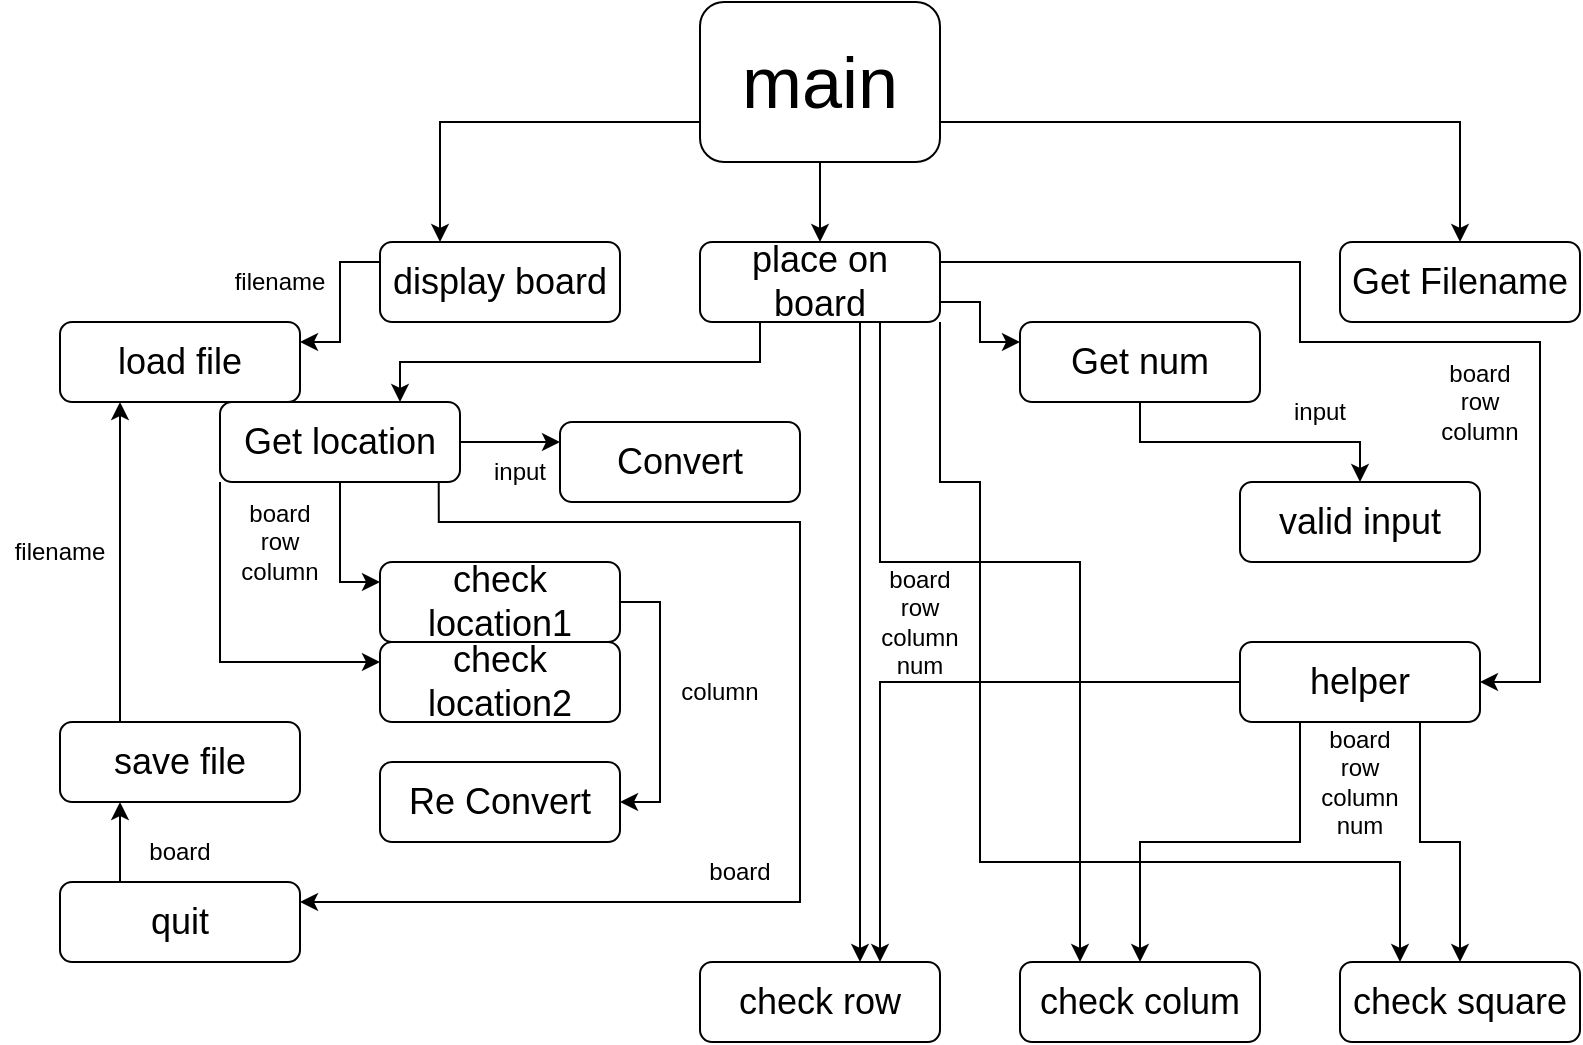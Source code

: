 <mxfile version="22.0.2" type="device">
  <diagram name="Page-1" id="6NoOTgb-nOomTwfGk-uk">
    <mxGraphModel dx="1729" dy="778" grid="1" gridSize="10" guides="1" tooltips="1" connect="1" arrows="1" fold="1" page="1" pageScale="1" pageWidth="850" pageHeight="1100" math="0" shadow="0">
      <root>
        <mxCell id="0" />
        <mxCell id="1" parent="0" />
        <mxCell id="q37kI8BuK2R7TSmr0mxg-19" style="edgeStyle=orthogonalEdgeStyle;rounded=0;orthogonalLoop=1;jettySize=auto;html=1;exitX=0;exitY=0.75;exitDx=0;exitDy=0;entryX=0.25;entryY=0;entryDx=0;entryDy=0;" parent="1" source="q37kI8BuK2R7TSmr0mxg-1" target="q37kI8BuK2R7TSmr0mxg-8" edge="1">
          <mxGeometry relative="1" as="geometry" />
        </mxCell>
        <mxCell id="q37kI8BuK2R7TSmr0mxg-38" style="edgeStyle=orthogonalEdgeStyle;rounded=0;orthogonalLoop=1;jettySize=auto;html=1;exitX=0.5;exitY=1;exitDx=0;exitDy=0;entryX=0.5;entryY=0;entryDx=0;entryDy=0;" parent="1" source="q37kI8BuK2R7TSmr0mxg-1" target="q37kI8BuK2R7TSmr0mxg-9" edge="1">
          <mxGeometry relative="1" as="geometry" />
        </mxCell>
        <mxCell id="q37kI8BuK2R7TSmr0mxg-69" style="edgeStyle=orthogonalEdgeStyle;rounded=0;orthogonalLoop=1;jettySize=auto;html=1;exitX=1;exitY=0.75;exitDx=0;exitDy=0;entryX=0.5;entryY=0;entryDx=0;entryDy=0;" parent="1" source="q37kI8BuK2R7TSmr0mxg-1" target="q37kI8BuK2R7TSmr0mxg-2" edge="1">
          <mxGeometry relative="1" as="geometry" />
        </mxCell>
        <mxCell id="q37kI8BuK2R7TSmr0mxg-1" value="&lt;font style=&quot;font-size: 36px;&quot;&gt;main&lt;/font&gt;" style="rounded=1;whiteSpace=wrap;html=1;" parent="1" vertex="1">
          <mxGeometry x="360" width="120" height="80" as="geometry" />
        </mxCell>
        <mxCell id="q37kI8BuK2R7TSmr0mxg-2" value="&lt;font style=&quot;font-size: 18px;&quot;&gt;Get Filename&lt;/font&gt;" style="rounded=1;whiteSpace=wrap;html=1;" parent="1" vertex="1">
          <mxGeometry x="680" y="120" width="120" height="40" as="geometry" />
        </mxCell>
        <mxCell id="q37kI8BuK2R7TSmr0mxg-21" style="edgeStyle=orthogonalEdgeStyle;rounded=0;orthogonalLoop=1;jettySize=auto;html=1;exitX=0.5;exitY=1;exitDx=0;exitDy=0;entryX=0;entryY=0.25;entryDx=0;entryDy=0;" parent="1" source="q37kI8BuK2R7TSmr0mxg-3" target="q37kI8BuK2R7TSmr0mxg-13" edge="1">
          <mxGeometry relative="1" as="geometry" />
        </mxCell>
        <mxCell id="q37kI8BuK2R7TSmr0mxg-22" style="edgeStyle=orthogonalEdgeStyle;rounded=0;orthogonalLoop=1;jettySize=auto;html=1;exitX=0;exitY=1;exitDx=0;exitDy=0;entryX=0;entryY=0.25;entryDx=0;entryDy=0;" parent="1" source="q37kI8BuK2R7TSmr0mxg-3" target="q37kI8BuK2R7TSmr0mxg-14" edge="1">
          <mxGeometry relative="1" as="geometry" />
        </mxCell>
        <mxCell id="AIQEEASey8o-muqXDeDI-2" style="edgeStyle=orthogonalEdgeStyle;rounded=0;orthogonalLoop=1;jettySize=auto;html=1;exitX=1;exitY=0.5;exitDx=0;exitDy=0;entryX=0;entryY=0.25;entryDx=0;entryDy=0;" edge="1" parent="1" source="q37kI8BuK2R7TSmr0mxg-3" target="AIQEEASey8o-muqXDeDI-1">
          <mxGeometry relative="1" as="geometry" />
        </mxCell>
        <mxCell id="q37kI8BuK2R7TSmr0mxg-3" value="&lt;font style=&quot;font-size: 18px;&quot;&gt;Get location&lt;/font&gt;" style="rounded=1;whiteSpace=wrap;html=1;" parent="1" vertex="1">
          <mxGeometry x="120" y="200" width="120" height="40" as="geometry" />
        </mxCell>
        <mxCell id="q37kI8BuK2R7TSmr0mxg-24" style="edgeStyle=orthogonalEdgeStyle;rounded=0;orthogonalLoop=1;jettySize=auto;html=1;exitX=0.5;exitY=1;exitDx=0;exitDy=0;entryX=0.5;entryY=0;entryDx=0;entryDy=0;" parent="1" source="q37kI8BuK2R7TSmr0mxg-4" target="q37kI8BuK2R7TSmr0mxg-15" edge="1">
          <mxGeometry relative="1" as="geometry" />
        </mxCell>
        <mxCell id="q37kI8BuK2R7TSmr0mxg-4" value="&lt;font style=&quot;font-size: 18px;&quot;&gt;Get num&lt;/font&gt;" style="rounded=1;whiteSpace=wrap;html=1;" parent="1" vertex="1">
          <mxGeometry x="520" y="160" width="120" height="40" as="geometry" />
        </mxCell>
        <mxCell id="q37kI8BuK2R7TSmr0mxg-5" value="&lt;font style=&quot;font-size: 18px;&quot;&gt;load file&lt;/font&gt;" style="rounded=1;whiteSpace=wrap;html=1;" parent="1" vertex="1">
          <mxGeometry x="40" y="160" width="120" height="40" as="geometry" />
        </mxCell>
        <mxCell id="q37kI8BuK2R7TSmr0mxg-37" style="edgeStyle=orthogonalEdgeStyle;rounded=0;orthogonalLoop=1;jettySize=auto;html=1;exitX=0.25;exitY=0;exitDx=0;exitDy=0;entryX=0.25;entryY=1;entryDx=0;entryDy=0;" parent="1" source="q37kI8BuK2R7TSmr0mxg-6" target="q37kI8BuK2R7TSmr0mxg-5" edge="1">
          <mxGeometry relative="1" as="geometry" />
        </mxCell>
        <mxCell id="q37kI8BuK2R7TSmr0mxg-6" value="&lt;span style=&quot;font-size: 18px;&quot;&gt;save file&lt;/span&gt;" style="rounded=1;whiteSpace=wrap;html=1;" parent="1" vertex="1">
          <mxGeometry x="40" y="360" width="120" height="40" as="geometry" />
        </mxCell>
        <mxCell id="q37kI8BuK2R7TSmr0mxg-36" style="edgeStyle=orthogonalEdgeStyle;rounded=0;orthogonalLoop=1;jettySize=auto;html=1;exitX=0.25;exitY=0;exitDx=0;exitDy=0;entryX=0.25;entryY=1;entryDx=0;entryDy=0;" parent="1" source="q37kI8BuK2R7TSmr0mxg-7" target="q37kI8BuK2R7TSmr0mxg-6" edge="1">
          <mxGeometry relative="1" as="geometry" />
        </mxCell>
        <mxCell id="q37kI8BuK2R7TSmr0mxg-7" value="&lt;font style=&quot;font-size: 18px;&quot;&gt;quit&lt;/font&gt;" style="rounded=1;whiteSpace=wrap;html=1;" parent="1" vertex="1">
          <mxGeometry x="40" y="440" width="120" height="40" as="geometry" />
        </mxCell>
        <mxCell id="q37kI8BuK2R7TSmr0mxg-18" style="edgeStyle=orthogonalEdgeStyle;rounded=0;orthogonalLoop=1;jettySize=auto;html=1;exitX=0;exitY=0.25;exitDx=0;exitDy=0;entryX=1;entryY=0.25;entryDx=0;entryDy=0;" parent="1" source="q37kI8BuK2R7TSmr0mxg-8" target="q37kI8BuK2R7TSmr0mxg-5" edge="1">
          <mxGeometry relative="1" as="geometry" />
        </mxCell>
        <mxCell id="q37kI8BuK2R7TSmr0mxg-8" value="&lt;span style=&quot;font-size: 18px;&quot;&gt;display board&lt;/span&gt;" style="rounded=1;whiteSpace=wrap;html=1;" parent="1" vertex="1">
          <mxGeometry x="200" y="120" width="120" height="40" as="geometry" />
        </mxCell>
        <mxCell id="q37kI8BuK2R7TSmr0mxg-26" style="edgeStyle=orthogonalEdgeStyle;rounded=0;orthogonalLoop=1;jettySize=auto;html=1;exitX=0.25;exitY=1;exitDx=0;exitDy=0;entryX=0.75;entryY=0;entryDx=0;entryDy=0;" parent="1" source="q37kI8BuK2R7TSmr0mxg-9" target="q37kI8BuK2R7TSmr0mxg-3" edge="1">
          <mxGeometry relative="1" as="geometry" />
        </mxCell>
        <mxCell id="q37kI8BuK2R7TSmr0mxg-27" style="edgeStyle=orthogonalEdgeStyle;rounded=0;orthogonalLoop=1;jettySize=auto;html=1;exitX=1;exitY=0.75;exitDx=0;exitDy=0;entryX=0;entryY=0.25;entryDx=0;entryDy=0;" parent="1" source="q37kI8BuK2R7TSmr0mxg-9" target="q37kI8BuK2R7TSmr0mxg-4" edge="1">
          <mxGeometry relative="1" as="geometry" />
        </mxCell>
        <mxCell id="AIQEEASey8o-muqXDeDI-9" style="edgeStyle=orthogonalEdgeStyle;rounded=0;orthogonalLoop=1;jettySize=auto;html=1;exitX=0.5;exitY=1;exitDx=0;exitDy=0;" edge="1" parent="1" source="q37kI8BuK2R7TSmr0mxg-9" target="q37kI8BuK2R7TSmr0mxg-10">
          <mxGeometry relative="1" as="geometry">
            <Array as="points">
              <mxPoint x="440" y="160" />
            </Array>
          </mxGeometry>
        </mxCell>
        <mxCell id="AIQEEASey8o-muqXDeDI-10" style="edgeStyle=orthogonalEdgeStyle;rounded=0;orthogonalLoop=1;jettySize=auto;html=1;exitX=0.75;exitY=1;exitDx=0;exitDy=0;entryX=0.25;entryY=0;entryDx=0;entryDy=0;" edge="1" parent="1" source="q37kI8BuK2R7TSmr0mxg-9" target="q37kI8BuK2R7TSmr0mxg-11">
          <mxGeometry relative="1" as="geometry">
            <Array as="points">
              <mxPoint x="450" y="280" />
              <mxPoint x="550" y="280" />
            </Array>
          </mxGeometry>
        </mxCell>
        <mxCell id="AIQEEASey8o-muqXDeDI-11" style="edgeStyle=orthogonalEdgeStyle;rounded=0;orthogonalLoop=1;jettySize=auto;html=1;exitX=1;exitY=1;exitDx=0;exitDy=0;entryX=0.25;entryY=0;entryDx=0;entryDy=0;movable=1;resizable=1;rotatable=1;deletable=1;editable=1;locked=0;connectable=1;" edge="1" parent="1" source="q37kI8BuK2R7TSmr0mxg-9" target="q37kI8BuK2R7TSmr0mxg-12">
          <mxGeometry relative="1" as="geometry">
            <Array as="points">
              <mxPoint x="480" y="240" />
              <mxPoint x="500" y="240" />
              <mxPoint x="500" y="430" />
              <mxPoint x="710" y="430" />
            </Array>
          </mxGeometry>
        </mxCell>
        <mxCell id="q37kI8BuK2R7TSmr0mxg-9" value="&lt;span style=&quot;font-size: 18px;&quot;&gt;place on board&lt;/span&gt;" style="rounded=1;whiteSpace=wrap;html=1;" parent="1" vertex="1">
          <mxGeometry x="360" y="120" width="120" height="40" as="geometry" />
        </mxCell>
        <mxCell id="q37kI8BuK2R7TSmr0mxg-10" value="&lt;span style=&quot;font-size: 18px;&quot;&gt;check row&lt;/span&gt;" style="rounded=1;whiteSpace=wrap;html=1;" parent="1" vertex="1">
          <mxGeometry x="360" y="480" width="120" height="40" as="geometry" />
        </mxCell>
        <mxCell id="q37kI8BuK2R7TSmr0mxg-11" value="&lt;span style=&quot;font-size: 18px;&quot;&gt;check colum&lt;/span&gt;" style="rounded=1;whiteSpace=wrap;html=1;" parent="1" vertex="1">
          <mxGeometry x="520" y="480" width="120" height="40" as="geometry" />
        </mxCell>
        <mxCell id="q37kI8BuK2R7TSmr0mxg-12" value="&lt;span style=&quot;font-size: 18px;&quot;&gt;check square&lt;/span&gt;" style="rounded=1;whiteSpace=wrap;html=1;" parent="1" vertex="1">
          <mxGeometry x="680" y="480" width="120" height="40" as="geometry" />
        </mxCell>
        <mxCell id="q37kI8BuK2R7TSmr0mxg-35" style="edgeStyle=orthogonalEdgeStyle;rounded=0;orthogonalLoop=1;jettySize=auto;html=1;exitX=0.828;exitY=1.008;exitDx=0;exitDy=0;entryX=1;entryY=0.25;entryDx=0;entryDy=0;exitPerimeter=0;" parent="1" target="q37kI8BuK2R7TSmr0mxg-7" edge="1">
          <mxGeometry relative="1" as="geometry">
            <mxPoint x="229.36" y="240.32" as="sourcePoint" />
            <mxPoint x="110" y="480" as="targetPoint" />
            <Array as="points">
              <mxPoint x="229" y="260" />
              <mxPoint x="410" y="260" />
              <mxPoint x="410" y="450" />
            </Array>
          </mxGeometry>
        </mxCell>
        <mxCell id="AIQEEASey8o-muqXDeDI-15" style="edgeStyle=orthogonalEdgeStyle;rounded=0;orthogonalLoop=1;jettySize=auto;html=1;exitX=1;exitY=0.5;exitDx=0;exitDy=0;entryX=1;entryY=0.5;entryDx=0;entryDy=0;" edge="1" parent="1" source="q37kI8BuK2R7TSmr0mxg-13" target="AIQEEASey8o-muqXDeDI-14">
          <mxGeometry relative="1" as="geometry" />
        </mxCell>
        <mxCell id="q37kI8BuK2R7TSmr0mxg-13" value="&lt;span style=&quot;font-size: 18px;&quot;&gt;check location1&lt;/span&gt;" style="rounded=1;whiteSpace=wrap;html=1;" parent="1" vertex="1">
          <mxGeometry x="200" y="280" width="120" height="40" as="geometry" />
        </mxCell>
        <mxCell id="q37kI8BuK2R7TSmr0mxg-14" value="&lt;span style=&quot;font-size: 18px;&quot;&gt;check location2&lt;/span&gt;" style="rounded=1;whiteSpace=wrap;html=1;" parent="1" vertex="1">
          <mxGeometry x="200" y="320" width="120" height="40" as="geometry" />
        </mxCell>
        <mxCell id="AIQEEASey8o-muqXDeDI-4" style="edgeStyle=orthogonalEdgeStyle;rounded=0;orthogonalLoop=1;jettySize=auto;html=1;entryX=1;entryY=0.5;entryDx=0;entryDy=0;exitX=1;exitY=0.25;exitDx=0;exitDy=0;" edge="1" parent="1" source="q37kI8BuK2R7TSmr0mxg-9" target="q37kI8BuK2R7TSmr0mxg-16">
          <mxGeometry relative="1" as="geometry">
            <mxPoint x="510" y="110" as="sourcePoint" />
            <Array as="points">
              <mxPoint x="660" y="130" />
              <mxPoint x="660" y="170" />
              <mxPoint x="780" y="170" />
              <mxPoint x="780" y="340" />
            </Array>
          </mxGeometry>
        </mxCell>
        <mxCell id="q37kI8BuK2R7TSmr0mxg-15" value="&lt;span style=&quot;font-size: 18px;&quot;&gt;valid input&lt;/span&gt;" style="rounded=1;whiteSpace=wrap;html=1;" parent="1" vertex="1">
          <mxGeometry x="630" y="240" width="120" height="40" as="geometry" />
        </mxCell>
        <mxCell id="q37kI8BuK2R7TSmr0mxg-63" style="edgeStyle=orthogonalEdgeStyle;rounded=0;orthogonalLoop=1;jettySize=auto;html=1;exitX=0;exitY=0.5;exitDx=0;exitDy=0;entryX=0.75;entryY=0;entryDx=0;entryDy=0;" parent="1" source="q37kI8BuK2R7TSmr0mxg-16" target="q37kI8BuK2R7TSmr0mxg-10" edge="1">
          <mxGeometry relative="1" as="geometry" />
        </mxCell>
        <mxCell id="q37kI8BuK2R7TSmr0mxg-65" style="edgeStyle=orthogonalEdgeStyle;rounded=0;orthogonalLoop=1;jettySize=auto;html=1;exitX=0.25;exitY=1;exitDx=0;exitDy=0;entryX=0.5;entryY=0;entryDx=0;entryDy=0;" parent="1" source="q37kI8BuK2R7TSmr0mxg-16" target="q37kI8BuK2R7TSmr0mxg-11" edge="1">
          <mxGeometry relative="1" as="geometry">
            <mxPoint x="550" y="480" as="targetPoint" />
          </mxGeometry>
        </mxCell>
        <mxCell id="AIQEEASey8o-muqXDeDI-7" style="edgeStyle=orthogonalEdgeStyle;rounded=0;orthogonalLoop=1;jettySize=auto;html=1;exitX=0.75;exitY=1;exitDx=0;exitDy=0;entryX=0.5;entryY=0;entryDx=0;entryDy=0;" edge="1" parent="1" source="q37kI8BuK2R7TSmr0mxg-16" target="q37kI8BuK2R7TSmr0mxg-12">
          <mxGeometry relative="1" as="geometry" />
        </mxCell>
        <mxCell id="q37kI8BuK2R7TSmr0mxg-16" value="&lt;span style=&quot;font-size: 18px;&quot;&gt;helper&lt;/span&gt;" style="rounded=1;whiteSpace=wrap;html=1;" parent="1" vertex="1">
          <mxGeometry x="630" y="320" width="120" height="40" as="geometry" />
        </mxCell>
        <mxCell id="q37kI8BuK2R7TSmr0mxg-50" value="filename" style="text;html=1;strokeColor=none;fillColor=none;align=center;verticalAlign=middle;whiteSpace=wrap;rounded=0;" parent="1" vertex="1">
          <mxGeometry x="120" y="125" width="60" height="30" as="geometry" />
        </mxCell>
        <mxCell id="q37kI8BuK2R7TSmr0mxg-51" value="filename" style="text;html=1;strokeColor=none;fillColor=none;align=center;verticalAlign=middle;whiteSpace=wrap;rounded=0;" parent="1" vertex="1">
          <mxGeometry x="10" y="260" width="60" height="30" as="geometry" />
        </mxCell>
        <mxCell id="q37kI8BuK2R7TSmr0mxg-58" value="input" style="text;html=1;strokeColor=none;fillColor=none;align=center;verticalAlign=middle;whiteSpace=wrap;rounded=0;rotation=0;" parent="1" vertex="1">
          <mxGeometry x="640" y="190" width="60" height="30" as="geometry" />
        </mxCell>
        <mxCell id="q37kI8BuK2R7TSmr0mxg-61" value="board" style="text;html=1;strokeColor=none;fillColor=none;align=center;verticalAlign=middle;whiteSpace=wrap;rounded=0;rotation=0;" parent="1" vertex="1">
          <mxGeometry x="70" y="410" width="60" height="30" as="geometry" />
        </mxCell>
        <mxCell id="AIQEEASey8o-muqXDeDI-1" value="&lt;font style=&quot;font-size: 18px;&quot;&gt;Convert&lt;br&gt;&lt;/font&gt;" style="rounded=1;whiteSpace=wrap;html=1;" vertex="1" parent="1">
          <mxGeometry x="290" y="210" width="120" height="40" as="geometry" />
        </mxCell>
        <mxCell id="AIQEEASey8o-muqXDeDI-3" value="input" style="text;html=1;strokeColor=none;fillColor=none;align=center;verticalAlign=middle;whiteSpace=wrap;rounded=0;rotation=0;" vertex="1" parent="1">
          <mxGeometry x="240" y="220" width="60" height="30" as="geometry" />
        </mxCell>
        <mxCell id="AIQEEASey8o-muqXDeDI-5" value="board&lt;br&gt;row&lt;br&gt;column" style="text;html=1;strokeColor=none;fillColor=none;align=center;verticalAlign=middle;whiteSpace=wrap;rounded=0;rotation=0;" vertex="1" parent="1">
          <mxGeometry x="120" y="240" width="60" height="60" as="geometry" />
        </mxCell>
        <mxCell id="AIQEEASey8o-muqXDeDI-6" value="board&lt;br&gt;row&lt;br&gt;column&lt;br&gt;num" style="text;html=1;strokeColor=none;fillColor=none;align=center;verticalAlign=middle;whiteSpace=wrap;rounded=0;rotation=0;" vertex="1" parent="1">
          <mxGeometry x="660" y="360" width="60" height="60" as="geometry" />
        </mxCell>
        <mxCell id="AIQEEASey8o-muqXDeDI-8" value="board&lt;br&gt;row&lt;br&gt;column&lt;br&gt;num" style="text;html=1;strokeColor=none;fillColor=none;align=center;verticalAlign=middle;whiteSpace=wrap;rounded=0;rotation=0;" vertex="1" parent="1">
          <mxGeometry x="440" y="280" width="60" height="60" as="geometry" />
        </mxCell>
        <mxCell id="AIQEEASey8o-muqXDeDI-12" value="board&lt;br&gt;row&lt;br&gt;column" style="text;html=1;strokeColor=none;fillColor=none;align=center;verticalAlign=middle;whiteSpace=wrap;rounded=0;rotation=0;" vertex="1" parent="1">
          <mxGeometry x="720" y="170" width="60" height="60" as="geometry" />
        </mxCell>
        <mxCell id="AIQEEASey8o-muqXDeDI-13" value="board" style="text;html=1;strokeColor=none;fillColor=none;align=center;verticalAlign=middle;whiteSpace=wrap;rounded=0;rotation=0;" vertex="1" parent="1">
          <mxGeometry x="350" y="420" width="60" height="30" as="geometry" />
        </mxCell>
        <mxCell id="AIQEEASey8o-muqXDeDI-14" value="&lt;font style=&quot;font-size: 18px;&quot;&gt;Re Convert&lt;br&gt;&lt;/font&gt;" style="rounded=1;whiteSpace=wrap;html=1;" vertex="1" parent="1">
          <mxGeometry x="200" y="380" width="120" height="40" as="geometry" />
        </mxCell>
        <mxCell id="AIQEEASey8o-muqXDeDI-16" value="column" style="text;html=1;strokeColor=none;fillColor=none;align=center;verticalAlign=middle;whiteSpace=wrap;rounded=0;rotation=0;" vertex="1" parent="1">
          <mxGeometry x="340" y="330" width="60" height="30" as="geometry" />
        </mxCell>
      </root>
    </mxGraphModel>
  </diagram>
</mxfile>
